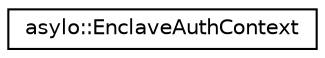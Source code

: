 digraph "Graphical Class Hierarchy"
{
  edge [fontname="Helvetica",fontsize="10",labelfontname="Helvetica",labelfontsize="10"];
  node [fontname="Helvetica",fontsize="10",shape=record];
  rankdir="LR";
  Node0 [label="asylo::EnclaveAuthContext",height=0.2,width=0.4,color="black", fillcolor="white", style="filled",URL="$classasylo_1_1EnclaveAuthContext.html",tooltip="Encapsulates the authentication properties of an EKEP-based gRPC connection. "];
}
